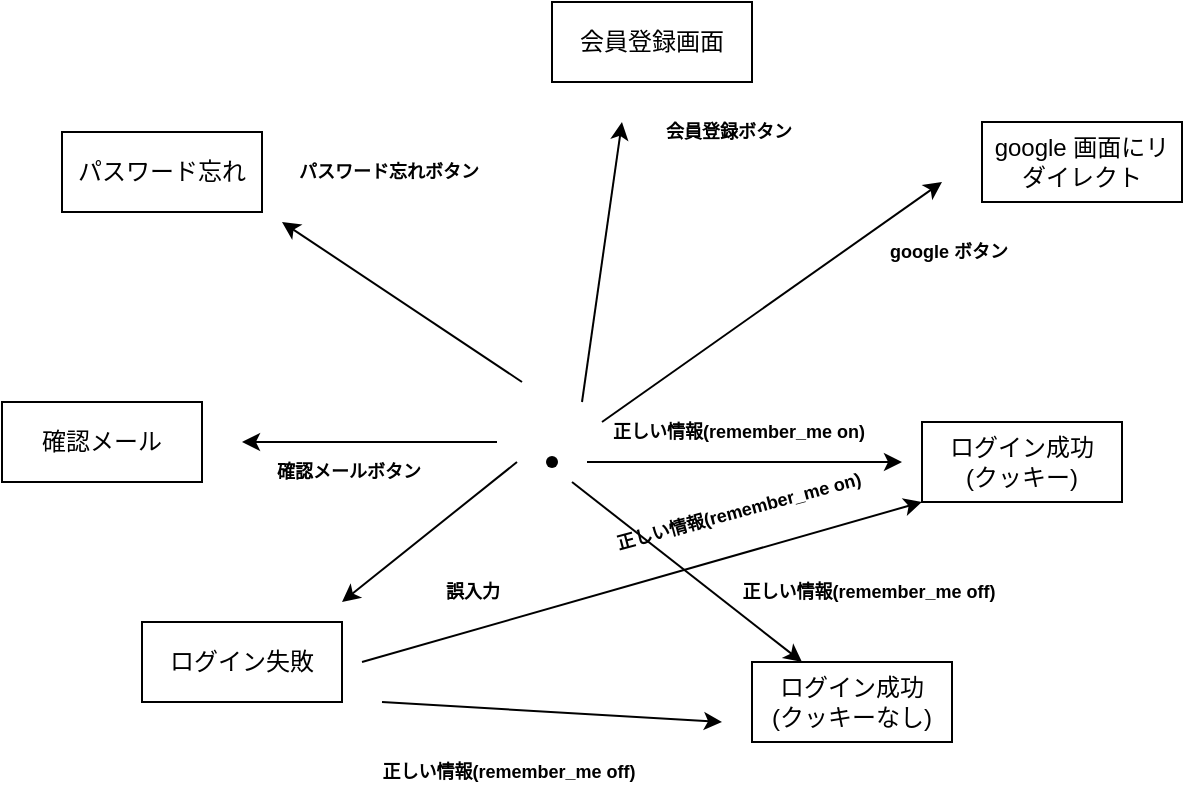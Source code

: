 <mxfile>
    <diagram id="bCFKkGmKR5EhnHA2Imr-" name="ページ1">
        <mxGraphModel dx="576" dy="346" grid="1" gridSize="10" guides="1" tooltips="1" connect="1" arrows="1" fold="1" page="1" pageScale="1" pageWidth="827" pageHeight="1169" math="0" shadow="0">
            <root>
                <mxCell id="0"/>
                <mxCell id="1" parent="0"/>
                <mxCell id="3" value="" style="shape=waypoint;sketch=0;fillStyle=solid;size=6;pointerEvents=1;points=[];fillColor=none;resizable=0;rotatable=0;perimeter=centerPerimeter;snapToPoint=1;" parent="1" vertex="1">
                    <mxGeometry x="295" y="280" width="20" height="20" as="geometry"/>
                </mxCell>
                <mxCell id="5" value="" style="endArrow=classic;html=1;entryX=0.25;entryY=0;entryDx=0;entryDy=0;fontSize=9;" parent="1" target="6" edge="1">
                    <mxGeometry width="50" height="50" relative="1" as="geometry">
                        <mxPoint x="315" y="300" as="sourcePoint"/>
                        <mxPoint x="455" y="300" as="targetPoint"/>
                    </mxGeometry>
                </mxCell>
                <mxCell id="6" value="&lt;span style=&quot;color: rgb(0, 0, 0);&quot;&gt;ログイン成功&lt;/span&gt;&lt;br&gt;(クッキーなし)" style="rounded=0;whiteSpace=wrap;html=1;" parent="1" vertex="1">
                    <mxGeometry x="405" y="390" width="100" height="40" as="geometry"/>
                </mxCell>
                <mxCell id="17" value="" style="endArrow=classic;html=1;fontSize=9;exitX=0.75;exitY=1;exitDx=0;exitDy=0;" parent="1" edge="1">
                    <mxGeometry width="50" height="50" relative="1" as="geometry">
                        <mxPoint x="322.5" y="290" as="sourcePoint"/>
                        <mxPoint x="480" y="290" as="targetPoint"/>
                    </mxGeometry>
                </mxCell>
                <mxCell id="18" value="正しい情報(remember_me on)" style="text;strokeColor=none;fillColor=none;html=1;fontSize=9;fontStyle=1;verticalAlign=middle;align=center;" parent="1" vertex="1">
                    <mxGeometry x="355" y="260" width="85" height="30" as="geometry"/>
                </mxCell>
                <mxCell id="19" value="ログイン成功&lt;br&gt;(クッキー)" style="rounded=0;whiteSpace=wrap;html=1;" parent="1" vertex="1">
                    <mxGeometry x="490" y="270" width="100" height="40" as="geometry"/>
                </mxCell>
                <mxCell id="20" value="" style="endArrow=classic;html=1;fontSize=9;" parent="1" edge="1">
                    <mxGeometry width="50" height="50" relative="1" as="geometry">
                        <mxPoint x="330" y="270" as="sourcePoint"/>
                        <mxPoint x="500" y="150" as="targetPoint"/>
                    </mxGeometry>
                </mxCell>
                <mxCell id="21" value="google 画面にリダイレクト" style="rounded=0;whiteSpace=wrap;html=1;" parent="1" vertex="1">
                    <mxGeometry x="520" y="120" width="100" height="40" as="geometry"/>
                </mxCell>
                <mxCell id="22" value="google ボタン" style="text;strokeColor=none;fillColor=none;html=1;fontSize=9;fontStyle=1;verticalAlign=middle;align=center;" parent="1" vertex="1">
                    <mxGeometry x="460" y="170" width="85" height="30" as="geometry"/>
                </mxCell>
                <mxCell id="23" value="" style="endArrow=classic;html=1;exitX=0.25;exitY=1;exitDx=0;exitDy=0;" parent="1" edge="1">
                    <mxGeometry width="50" height="50" relative="1" as="geometry">
                        <mxPoint x="287.5" y="290" as="sourcePoint"/>
                        <mxPoint x="200" y="360" as="targetPoint"/>
                    </mxGeometry>
                </mxCell>
                <mxCell id="24" value="ログイン失敗" style="rounded=0;whiteSpace=wrap;html=1;" parent="1" vertex="1">
                    <mxGeometry x="100" y="370" width="100" height="40" as="geometry"/>
                </mxCell>
                <mxCell id="25" value="誤入力" style="text;strokeColor=none;fillColor=none;html=1;fontSize=9;fontStyle=1;verticalAlign=middle;align=center;" parent="1" vertex="1">
                    <mxGeometry x="225" y="340" width="80" height="30" as="geometry"/>
                </mxCell>
                <mxCell id="26" value="" style="endArrow=classic;html=1;fontSize=9;" parent="1" edge="1">
                    <mxGeometry width="50" height="50" relative="1" as="geometry">
                        <mxPoint x="320" y="260" as="sourcePoint"/>
                        <mxPoint x="340" y="120" as="targetPoint"/>
                    </mxGeometry>
                </mxCell>
                <mxCell id="27" value="会員登録画面" style="rounded=0;whiteSpace=wrap;html=1;" parent="1" vertex="1">
                    <mxGeometry x="305" y="60" width="100" height="40" as="geometry"/>
                </mxCell>
                <mxCell id="28" value="会員登録ボタン" style="text;strokeColor=none;fillColor=none;html=1;fontSize=9;fontStyle=1;verticalAlign=middle;align=center;" parent="1" vertex="1">
                    <mxGeometry x="350" y="110" width="85" height="30" as="geometry"/>
                </mxCell>
                <mxCell id="29" value="" style="endArrow=classic;html=1;fontSize=9;" parent="1" edge="1">
                    <mxGeometry width="50" height="50" relative="1" as="geometry">
                        <mxPoint x="290" y="250" as="sourcePoint"/>
                        <mxPoint x="170" y="170" as="targetPoint"/>
                    </mxGeometry>
                </mxCell>
                <mxCell id="30" value="パスワード忘れ" style="rounded=0;whiteSpace=wrap;html=1;" parent="1" vertex="1">
                    <mxGeometry x="60" y="125" width="100" height="40" as="geometry"/>
                </mxCell>
                <mxCell id="31" value="パスワード忘れボタン" style="text;strokeColor=none;fillColor=none;html=1;fontSize=9;fontStyle=1;verticalAlign=middle;align=center;" parent="1" vertex="1">
                    <mxGeometry x="180" y="130" width="85" height="30" as="geometry"/>
                </mxCell>
                <mxCell id="32" value="" style="endArrow=classic;html=1;fontSize=9;" parent="1" edge="1">
                    <mxGeometry width="50" height="50" relative="1" as="geometry">
                        <mxPoint x="277.5" y="280" as="sourcePoint"/>
                        <mxPoint x="150" y="280" as="targetPoint"/>
                    </mxGeometry>
                </mxCell>
                <mxCell id="33" value="確認メールボタン" style="text;strokeColor=none;fillColor=none;html=1;fontSize=9;fontStyle=1;verticalAlign=middle;align=center;" parent="1" vertex="1">
                    <mxGeometry x="160" y="280" width="85" height="30" as="geometry"/>
                </mxCell>
                <mxCell id="34" value="確認メール" style="rounded=0;whiteSpace=wrap;html=1;" parent="1" vertex="1">
                    <mxGeometry x="30" y="260" width="100" height="40" as="geometry"/>
                </mxCell>
                <mxCell id="41" value="&lt;span style=&quot;color: rgb(0, 0, 0);&quot;&gt;正しい情報&lt;/span&gt;(remember_me off)" style="text;strokeColor=none;fillColor=none;html=1;fontSize=9;fontStyle=1;verticalAlign=middle;align=center;" parent="1" vertex="1">
                    <mxGeometry x="420" y="340" width="85" height="30" as="geometry"/>
                </mxCell>
                <mxCell id="44" value="" style="endArrow=classic;html=1;fontSize=9;" parent="1" edge="1">
                    <mxGeometry width="50" height="50" relative="1" as="geometry">
                        <mxPoint x="220" y="410" as="sourcePoint"/>
                        <mxPoint x="390" y="420" as="targetPoint"/>
                    </mxGeometry>
                </mxCell>
                <mxCell id="45" value="&lt;span style=&quot;color: rgb(0, 0, 0);&quot;&gt;正しい情報&lt;/span&gt;(remember_me off)" style="text;strokeColor=none;fillColor=none;html=1;fontSize=9;fontStyle=1;verticalAlign=middle;align=center;" parent="1" vertex="1">
                    <mxGeometry x="240" y="430" width="85" height="30" as="geometry"/>
                </mxCell>
                <mxCell id="46" value="" style="endArrow=classic;html=1;fontSize=9;entryX=0;entryY=1;entryDx=0;entryDy=0;" parent="1" target="19" edge="1">
                    <mxGeometry width="50" height="50" relative="1" as="geometry">
                        <mxPoint x="210" y="390" as="sourcePoint"/>
                        <mxPoint x="380" y="400" as="targetPoint"/>
                    </mxGeometry>
                </mxCell>
                <mxCell id="47" value="正しい情報(remember_me on)" style="text;strokeColor=none;fillColor=none;html=1;fontSize=9;fontStyle=1;verticalAlign=middle;align=center;rotation=-15;" parent="1" vertex="1">
                    <mxGeometry x="355" y="300" width="85" height="30" as="geometry"/>
                </mxCell>
            </root>
        </mxGraphModel>
    </diagram>
</mxfile>